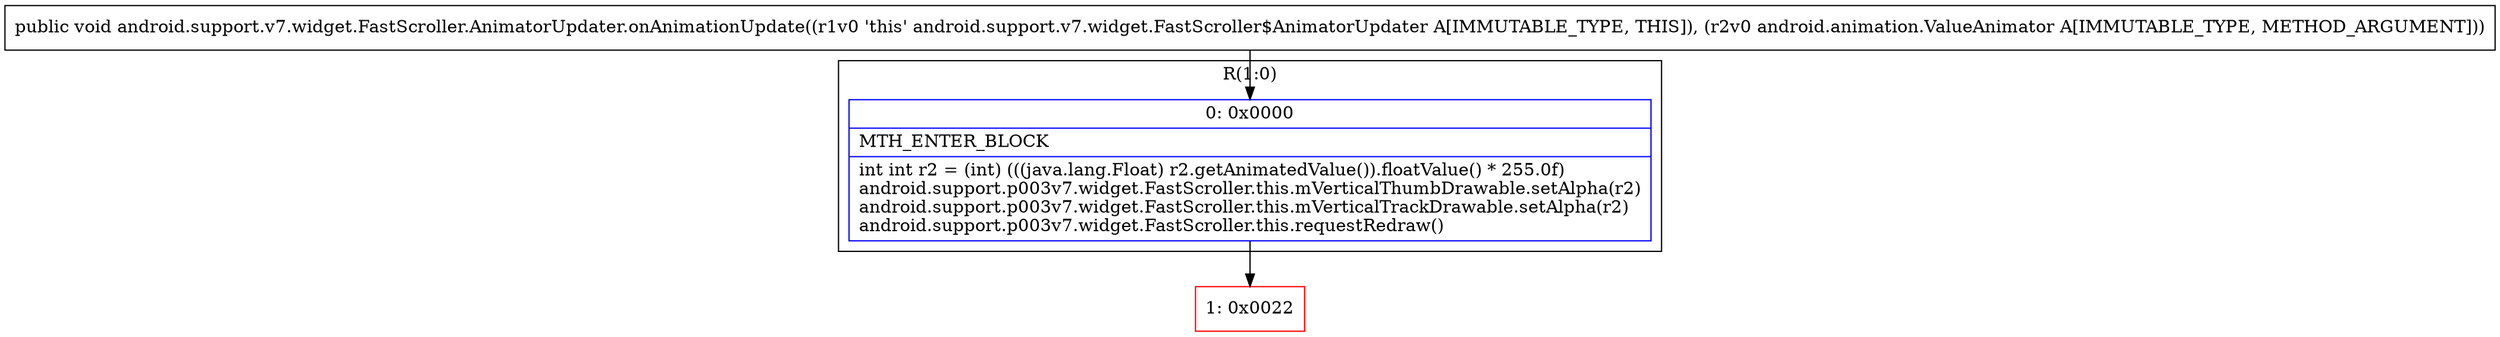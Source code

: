 digraph "CFG forandroid.support.v7.widget.FastScroller.AnimatorUpdater.onAnimationUpdate(Landroid\/animation\/ValueAnimator;)V" {
subgraph cluster_Region_449181661 {
label = "R(1:0)";
node [shape=record,color=blue];
Node_0 [shape=record,label="{0\:\ 0x0000|MTH_ENTER_BLOCK\l|int int r2 = (int) (((java.lang.Float) r2.getAnimatedValue()).floatValue() * 255.0f)\landroid.support.p003v7.widget.FastScroller.this.mVerticalThumbDrawable.setAlpha(r2)\landroid.support.p003v7.widget.FastScroller.this.mVerticalTrackDrawable.setAlpha(r2)\landroid.support.p003v7.widget.FastScroller.this.requestRedraw()\l}"];
}
Node_1 [shape=record,color=red,label="{1\:\ 0x0022}"];
MethodNode[shape=record,label="{public void android.support.v7.widget.FastScroller.AnimatorUpdater.onAnimationUpdate((r1v0 'this' android.support.v7.widget.FastScroller$AnimatorUpdater A[IMMUTABLE_TYPE, THIS]), (r2v0 android.animation.ValueAnimator A[IMMUTABLE_TYPE, METHOD_ARGUMENT])) }"];
MethodNode -> Node_0;
Node_0 -> Node_1;
}

